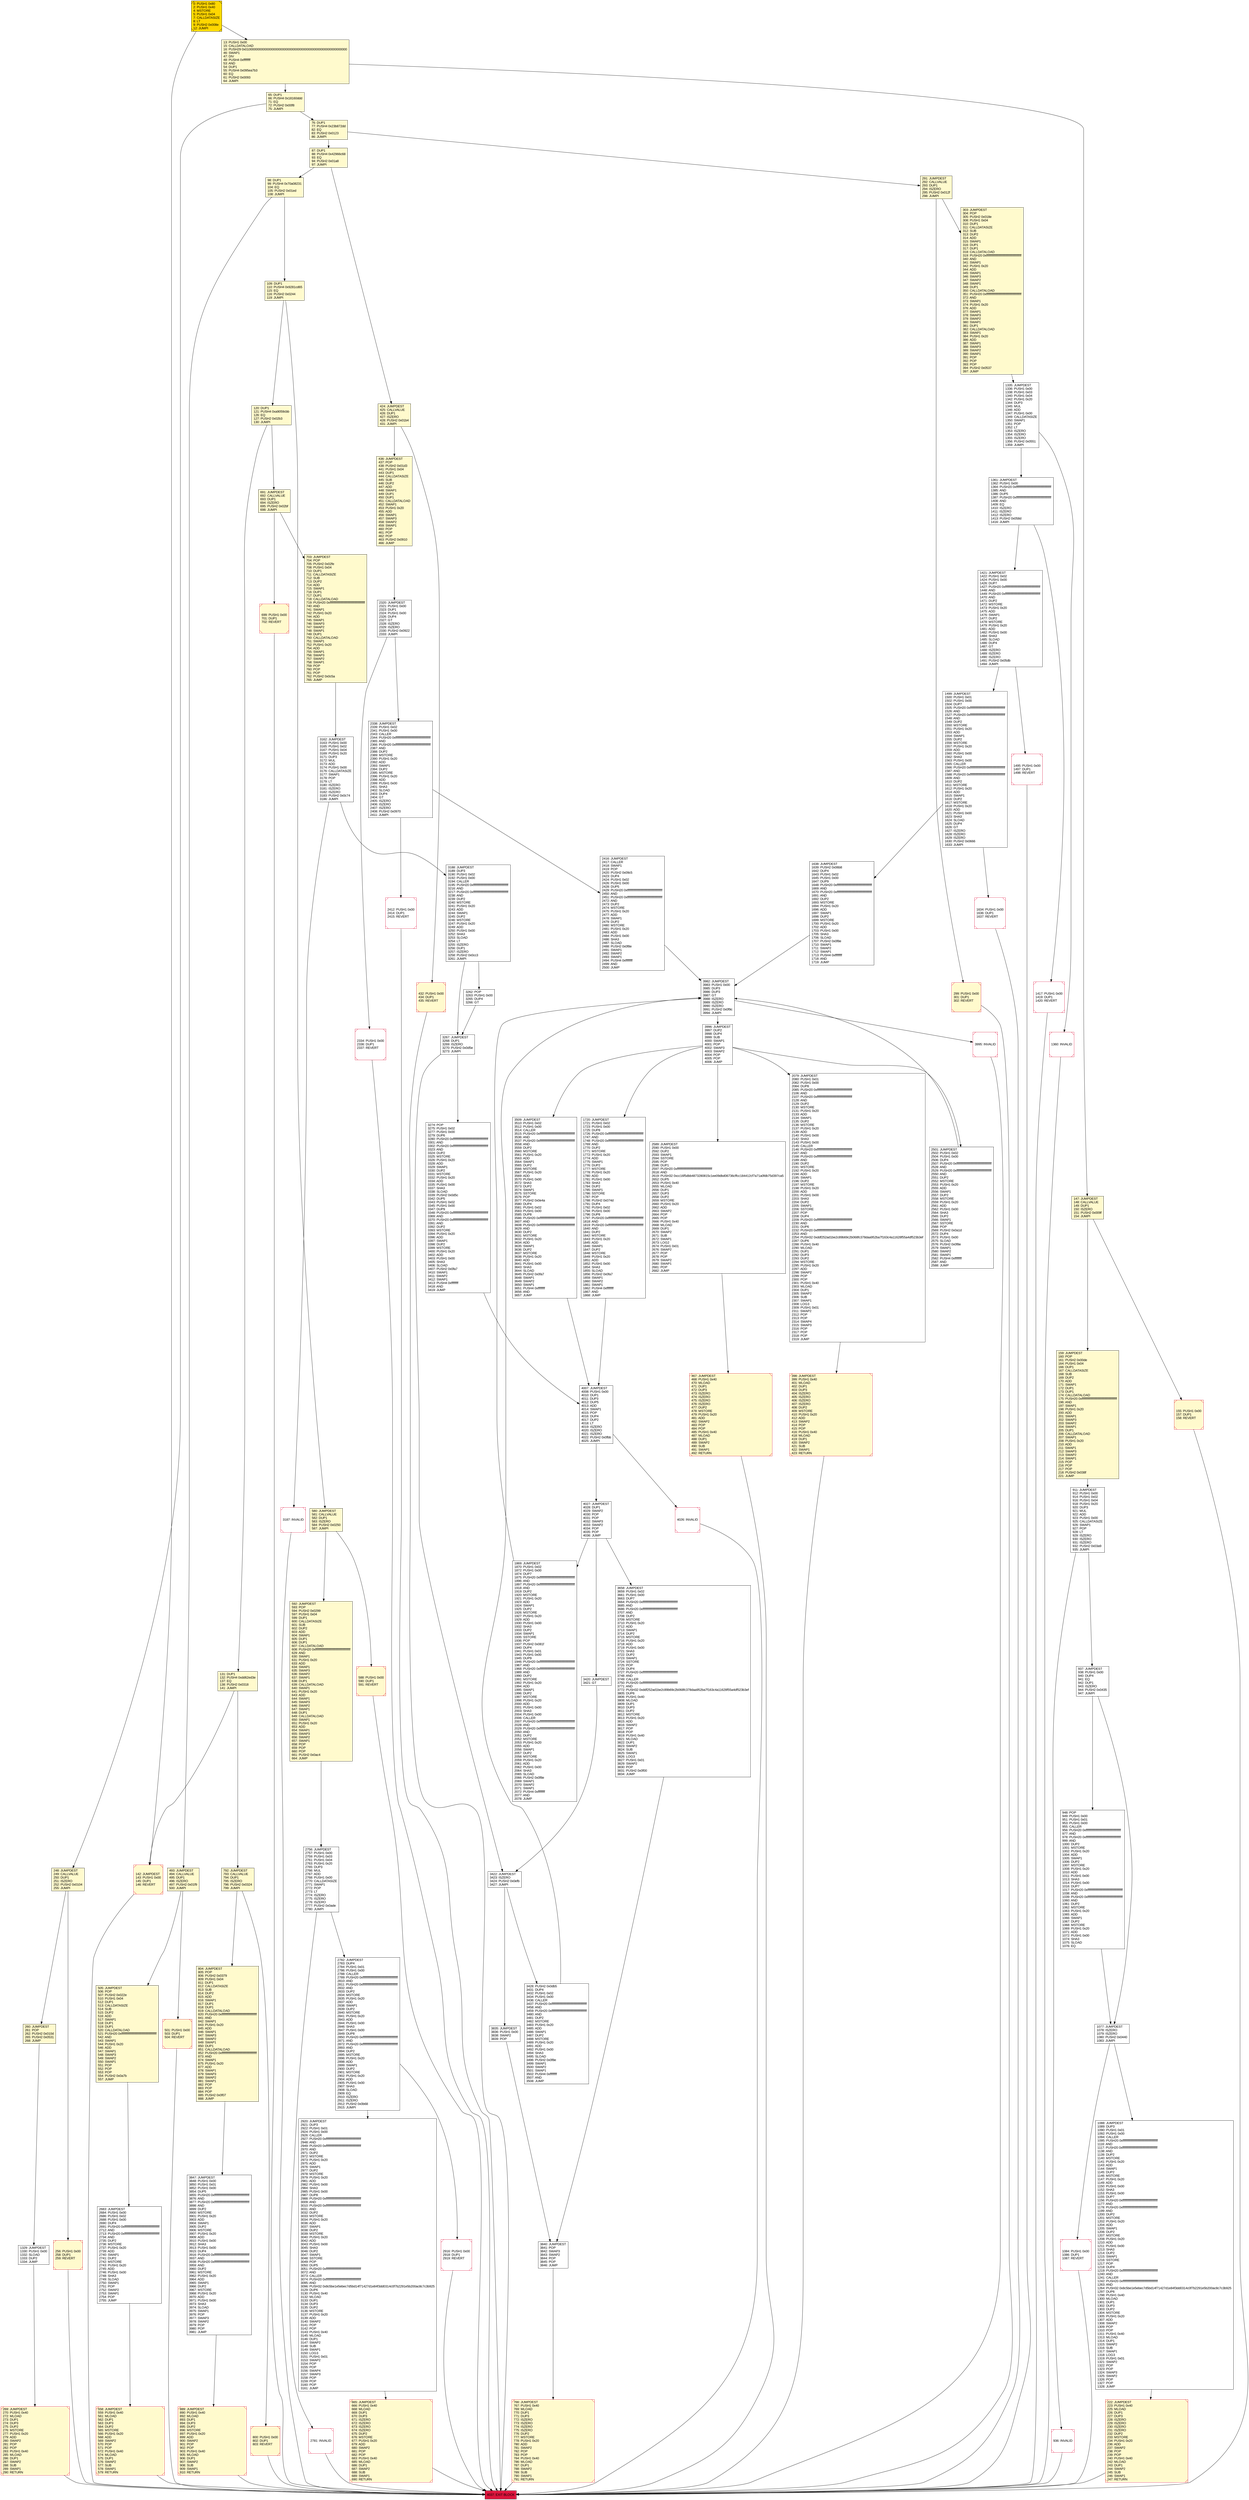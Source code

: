digraph G {
bgcolor=transparent rankdir=UD;
node [shape=box style=filled color=black fillcolor=white fontname=arial fontcolor=black];
1329 [label="1329: JUMPDEST\l1330: PUSH1 0x00\l1332: SLOAD\l1333: DUP2\l1334: JUMP\l" ];
3847 [label="3847: JUMPDEST\l3848: PUSH1 0x00\l3850: PUSH1 0x01\l3852: PUSH1 0x00\l3854: DUP5\l3855: PUSH20 0xffffffffffffffffffffffffffffffffffffffff\l3876: AND\l3877: PUSH20 0xffffffffffffffffffffffffffffffffffffffff\l3898: AND\l3899: DUP2\l3900: MSTORE\l3901: PUSH1 0x20\l3903: ADD\l3904: SWAP1\l3905: DUP2\l3906: MSTORE\l3907: PUSH1 0x20\l3909: ADD\l3910: PUSH1 0x00\l3912: SHA3\l3913: PUSH1 0x00\l3915: DUP4\l3916: PUSH20 0xffffffffffffffffffffffffffffffffffffffff\l3937: AND\l3938: PUSH20 0xffffffffffffffffffffffffffffffffffffffff\l3959: AND\l3960: DUP2\l3961: MSTORE\l3962: PUSH1 0x20\l3964: ADD\l3965: SWAP1\l3966: DUP2\l3967: MSTORE\l3968: PUSH1 0x20\l3970: ADD\l3971: PUSH1 0x00\l3973: SHA3\l3974: SLOAD\l3975: SWAP1\l3976: POP\l3977: SWAP3\l3978: SWAP2\l3979: POP\l3980: POP\l3981: JUMP\l" ];
800 [label="800: PUSH1 0x00\l802: DUP1\l803: REVERT\l" fillcolor=lemonchiffon shape=Msquare color=crimson ];
691 [label="691: JUMPDEST\l692: CALLVALUE\l693: DUP1\l694: ISZERO\l695: PUSH2 0x02bf\l698: JUMPI\l" fillcolor=lemonchiffon ];
1361 [label="1361: JUMPDEST\l1362: PUSH1 0x00\l1364: PUSH20 0xffffffffffffffffffffffffffffffffffffffff\l1385: AND\l1386: DUP5\l1387: PUSH20 0xffffffffffffffffffffffffffffffffffffffff\l1408: AND\l1409: EQ\l1410: ISZERO\l1411: ISZERO\l1412: ISZERO\l1413: PUSH2 0x058d\l1416: JUMPI\l" ];
4026 [label="4026: INVALID\l" shape=Msquare color=crimson ];
291 [label="291: JUMPDEST\l292: CALLVALUE\l293: DUP1\l294: ISZERO\l295: PUSH2 0x012f\l298: JUMPI\l" fillcolor=lemonchiffon ];
580 [label="580: JUMPDEST\l581: CALLVALUE\l582: DUP1\l583: ISZERO\l584: PUSH2 0x0250\l587: JUMPI\l" fillcolor=lemonchiffon ];
147 [label="147: JUMPDEST\l148: CALLVALUE\l149: DUP1\l150: ISZERO\l151: PUSH2 0x009f\l154: JUMPI\l" fillcolor=lemonchiffon ];
299 [label="299: PUSH1 0x00\l301: DUP1\l302: REVERT\l" fillcolor=lemonchiffon shape=Msquare color=crimson ];
142 [label="142: JUMPDEST\l143: PUSH1 0x00\l145: DUP1\l146: REVERT\l" fillcolor=lemonchiffon shape=Msquare color=crimson ];
2683 [label="2683: JUMPDEST\l2684: PUSH1 0x00\l2686: PUSH1 0x02\l2688: PUSH1 0x00\l2690: DUP4\l2691: PUSH20 0xffffffffffffffffffffffffffffffffffffffff\l2712: AND\l2713: PUSH20 0xffffffffffffffffffffffffffffffffffffffff\l2734: AND\l2735: DUP2\l2736: MSTORE\l2737: PUSH1 0x20\l2739: ADD\l2740: SWAP1\l2741: DUP2\l2742: MSTORE\l2743: PUSH1 0x20\l2745: ADD\l2746: PUSH1 0x00\l2748: SHA3\l2749: SLOAD\l2750: SWAP1\l2751: POP\l2752: SWAP2\l2753: SWAP1\l2754: POP\l2755: JUMP\l" ];
2920 [label="2920: JUMPDEST\l2921: DUP3\l2922: PUSH1 0x01\l2924: PUSH1 0x00\l2926: CALLER\l2927: PUSH20 0xffffffffffffffffffffffffffffffffffffffff\l2948: AND\l2949: PUSH20 0xffffffffffffffffffffffffffffffffffffffff\l2970: AND\l2971: DUP2\l2972: MSTORE\l2973: PUSH1 0x20\l2975: ADD\l2976: SWAP1\l2977: DUP2\l2978: MSTORE\l2979: PUSH1 0x20\l2981: ADD\l2982: PUSH1 0x00\l2984: SHA3\l2985: PUSH1 0x00\l2987: DUP8\l2988: PUSH20 0xffffffffffffffffffffffffffffffffffffffff\l3009: AND\l3010: PUSH20 0xffffffffffffffffffffffffffffffffffffffff\l3031: AND\l3032: DUP2\l3033: MSTORE\l3034: PUSH1 0x20\l3036: ADD\l3037: SWAP1\l3038: DUP2\l3039: MSTORE\l3040: PUSH1 0x20\l3042: ADD\l3043: PUSH1 0x00\l3045: SHA3\l3046: DUP2\l3047: SWAP1\l3048: SSTORE\l3049: POP\l3050: DUP5\l3051: PUSH20 0xffffffffffffffffffffffffffffffffffffffff\l3072: AND\l3073: CALLER\l3074: PUSH20 0xffffffffffffffffffffffffffffffffffffffff\l3095: AND\l3096: PUSH32 0x8c5be1e5ebec7d5bd14f71427d1e84f3dd0314c0f7b2291e5b200ac8c7c3b925\l3129: DUP6\l3130: PUSH1 0x40\l3132: MLOAD\l3133: DUP1\l3134: DUP3\l3135: DUP2\l3136: MSTORE\l3137: PUSH1 0x20\l3139: ADD\l3140: SWAP2\l3141: POP\l3142: POP\l3143: PUSH1 0x40\l3145: MLOAD\l3146: DUP1\l3147: SWAP2\l3148: SUB\l3149: SWAP1\l3150: LOG3\l3151: PUSH1 0x01\l3153: SWAP2\l3154: POP\l3155: POP\l3156: SWAP4\l3157: SWAP3\l3158: POP\l3159: POP\l3160: POP\l3161: JUMP\l" ];
3428 [label="3428: PUSH2 0x0db5\l3431: DUP4\l3432: PUSH1 0x02\l3434: PUSH1 0x00\l3436: CALLER\l3437: PUSH20 0xffffffffffffffffffffffffffffffffffffffff\l3458: AND\l3459: PUSH20 0xffffffffffffffffffffffffffffffffffffffff\l3480: AND\l3481: DUP2\l3482: MSTORE\l3483: PUSH1 0x20\l3485: ADD\l3486: SWAP1\l3487: DUP2\l3488: MSTORE\l3489: PUSH1 0x20\l3491: ADD\l3492: PUSH1 0x00\l3494: SHA3\l3495: SLOAD\l3496: PUSH2 0x0f8e\l3499: SWAP1\l3500: SWAP2\l3501: SWAP1\l3502: PUSH4 0xffffffff\l3507: AND\l3508: JUMP\l" ];
432 [label="432: PUSH1 0x00\l434: DUP1\l435: REVERT\l" fillcolor=lemonchiffon shape=Msquare color=crimson ];
1077 [label="1077: JUMPDEST\l1078: ISZERO\l1079: ISZERO\l1080: PUSH2 0x0440\l1083: JUMPI\l" ];
131 [label="131: DUP1\l132: PUSH4 0xdd62ed3e\l137: EQ\l138: PUSH2 0x0318\l141: JUMPI\l" fillcolor=lemonchiffon ];
936 [label="936: INVALID\l" shape=Msquare color=crimson ];
13 [label="13: PUSH1 0x00\l15: CALLDATALOAD\l16: PUSH29 0x0100000000000000000000000000000000000000000000000000000000\l46: SWAP1\l47: DIV\l48: PUSH4 0xffffffff\l53: AND\l54: DUP1\l55: PUSH4 0x095ea7b3\l60: EQ\l61: PUSH2 0x0093\l64: JUMPI\l" fillcolor=lemonchiffon ];
699 [label="699: PUSH1 0x00\l701: DUP1\l702: REVERT\l" fillcolor=lemonchiffon shape=Msquare color=crimson ];
558 [label="558: JUMPDEST\l559: PUSH1 0x40\l561: MLOAD\l562: DUP1\l563: DUP3\l564: DUP2\l565: MSTORE\l566: PUSH1 0x20\l568: ADD\l569: SWAP2\l570: POP\l571: POP\l572: PUSH1 0x40\l574: MLOAD\l575: DUP1\l576: SWAP2\l577: SUB\l578: SWAP1\l579: RETURN\l" fillcolor=lemonchiffon shape=Msquare color=crimson ];
1084 [label="1084: PUSH1 0x00\l1086: DUP1\l1087: REVERT\l" shape=Msquare color=crimson ];
4007 [label="4007: JUMPDEST\l4008: PUSH1 0x00\l4010: DUP1\l4011: DUP3\l4012: DUP5\l4013: ADD\l4014: SWAP1\l4015: POP\l4016: DUP4\l4017: DUP2\l4018: LT\l4019: ISZERO\l4020: ISZERO\l4021: ISZERO\l4022: PUSH2 0x0fbb\l4025: JUMPI\l" ];
592 [label="592: JUMPDEST\l593: POP\l594: PUSH2 0x0299\l597: PUSH1 0x04\l599: DUP1\l600: CALLDATASIZE\l601: SUB\l602: DUP2\l603: ADD\l604: SWAP1\l605: DUP1\l606: DUP1\l607: CALLDATALOAD\l608: PUSH20 0xffffffffffffffffffffffffffffffffffffffff\l629: AND\l630: SWAP1\l631: PUSH1 0x20\l633: ADD\l634: SWAP1\l635: SWAP3\l636: SWAP2\l637: SWAP1\l638: DUP1\l639: CALLDATALOAD\l640: SWAP1\l641: PUSH1 0x20\l643: ADD\l644: SWAP1\l645: SWAP3\l646: SWAP2\l647: SWAP1\l648: DUP1\l649: CALLDATALOAD\l650: SWAP1\l651: PUSH1 0x20\l653: ADD\l654: SWAP1\l655: SWAP3\l656: SWAP2\l657: SWAP1\l658: POP\l659: POP\l660: POP\l661: PUSH2 0x0ac4\l664: JUMP\l" fillcolor=lemonchiffon ];
792 [label="792: JUMPDEST\l793: CALLVALUE\l794: DUP1\l795: ISZERO\l796: PUSH2 0x0324\l799: JUMPI\l" fillcolor=lemonchiffon ];
256 [label="256: PUSH1 0x00\l258: DUP1\l259: REVERT\l" fillcolor=lemonchiffon shape=Msquare color=crimson ];
98 [label="98: DUP1\l99: PUSH4 0x70a08231\l104: EQ\l105: PUSH2 0x01ed\l108: JUMPI\l" fillcolor=lemonchiffon ];
3422 [label="3422: JUMPDEST\l3423: ISZERO\l3424: PUSH2 0x0efb\l3427: JUMPI\l" ];
3995 [label="3995: INVALID\l" shape=Msquare color=crimson ];
109 [label="109: DUP1\l110: PUSH4 0x9281cd65\l115: EQ\l116: PUSH2 0x0244\l119: JUMPI\l" fillcolor=lemonchiffon ];
665 [label="665: JUMPDEST\l666: PUSH1 0x40\l668: MLOAD\l669: DUP1\l670: DUP3\l671: ISZERO\l672: ISZERO\l673: ISZERO\l674: ISZERO\l675: DUP2\l676: MSTORE\l677: PUSH1 0x20\l679: ADD\l680: SWAP2\l681: POP\l682: POP\l683: PUSH1 0x40\l685: MLOAD\l686: DUP1\l687: SWAP2\l688: SUB\l689: SWAP1\l690: RETURN\l" fillcolor=lemonchiffon shape=Msquare color=crimson ];
3996 [label="3996: JUMPDEST\l3997: DUP2\l3998: DUP4\l3999: SUB\l4000: SWAP1\l4001: POP\l4002: SWAP3\l4003: SWAP2\l4004: POP\l4005: POP\l4006: JUMP\l" ];
3840 [label="3840: JUMPDEST\l3841: POP\l3842: SWAP3\l3843: SWAP2\l3844: POP\l3845: POP\l3846: JUMP\l" ];
1417 [label="1417: PUSH1 0x00\l1419: DUP1\l1420: REVERT\l" shape=Msquare color=crimson ];
436 [label="436: JUMPDEST\l437: POP\l438: PUSH2 0x01d3\l441: PUSH1 0x04\l443: DUP1\l444: CALLDATASIZE\l445: SUB\l446: DUP2\l447: ADD\l448: SWAP1\l449: DUP1\l450: DUP1\l451: CALLDATALOAD\l452: SWAP1\l453: PUSH1 0x20\l455: ADD\l456: SWAP1\l457: SWAP3\l458: SWAP2\l459: SWAP1\l460: POP\l461: POP\l462: POP\l463: PUSH2 0x0910\l466: JUMP\l" fillcolor=lemonchiffon ];
2338 [label="2338: JUMPDEST\l2339: PUSH1 0x02\l2341: PUSH1 0x00\l2343: CALLER\l2344: PUSH20 0xffffffffffffffffffffffffffffffffffffffff\l2365: AND\l2366: PUSH20 0xffffffffffffffffffffffffffffffffffffffff\l2387: AND\l2388: DUP2\l2389: MSTORE\l2390: PUSH1 0x20\l2392: ADD\l2393: SWAP1\l2394: DUP2\l2395: MSTORE\l2396: PUSH1 0x20\l2398: ADD\l2399: PUSH1 0x00\l2401: SHA3\l2402: SLOAD\l2403: DUP4\l2404: GT\l2405: ISZERO\l2406: ISZERO\l2407: ISZERO\l2408: PUSH2 0x0970\l2411: JUMPI\l" ];
937 [label="937: JUMPDEST\l938: PUSH1 0x00\l940: DUP4\l941: EQ\l942: DUP1\l943: ISZERO\l944: PUSH2 0x0435\l947: JUMPI\l" ];
398 [label="398: JUMPDEST\l399: PUSH1 0x40\l401: MLOAD\l402: DUP1\l403: DUP3\l404: ISZERO\l405: ISZERO\l406: ISZERO\l407: ISZERO\l408: DUP2\l409: MSTORE\l410: PUSH1 0x20\l412: ADD\l413: SWAP2\l414: POP\l415: POP\l416: PUSH1 0x40\l418: MLOAD\l419: DUP1\l420: SWAP2\l421: SUB\l422: SWAP1\l423: RETURN\l" fillcolor=lemonchiffon shape=Msquare color=crimson ];
2501 [label="2501: JUMPDEST\l2502: PUSH1 0x02\l2504: PUSH1 0x00\l2506: DUP4\l2507: PUSH20 0xffffffffffffffffffffffffffffffffffffffff\l2528: AND\l2529: PUSH20 0xffffffffffffffffffffffffffffffffffffffff\l2550: AND\l2551: DUP2\l2552: MSTORE\l2553: PUSH1 0x20\l2555: ADD\l2556: SWAP1\l2557: DUP2\l2558: MSTORE\l2559: PUSH1 0x20\l2561: ADD\l2562: PUSH1 0x00\l2564: SHA3\l2565: DUP2\l2566: SWAP1\l2567: SSTORE\l2568: POP\l2569: PUSH2 0x0a1d\l2572: DUP4\l2573: PUSH1 0x00\l2575: SLOAD\l2576: PUSH2 0x0f8e\l2579: SWAP1\l2580: SWAP2\l2581: SWAP1\l2582: PUSH4 0xffffffff\l2587: AND\l2588: JUMP\l" ];
3509 [label="3509: JUMPDEST\l3510: PUSH1 0x02\l3512: PUSH1 0x00\l3514: CALLER\l3515: PUSH20 0xffffffffffffffffffffffffffffffffffffffff\l3536: AND\l3537: PUSH20 0xffffffffffffffffffffffffffffffffffffffff\l3558: AND\l3559: DUP2\l3560: MSTORE\l3561: PUSH1 0x20\l3563: ADD\l3564: SWAP1\l3565: DUP2\l3566: MSTORE\l3567: PUSH1 0x20\l3569: ADD\l3570: PUSH1 0x00\l3572: SHA3\l3573: DUP2\l3574: SWAP1\l3575: SSTORE\l3576: POP\l3577: PUSH2 0x0e4a\l3580: DUP4\l3581: PUSH1 0x02\l3583: PUSH1 0x00\l3585: DUP8\l3586: PUSH20 0xffffffffffffffffffffffffffffffffffffffff\l3607: AND\l3608: PUSH20 0xffffffffffffffffffffffffffffffffffffffff\l3629: AND\l3630: DUP2\l3631: MSTORE\l3632: PUSH1 0x20\l3634: ADD\l3635: SWAP1\l3636: DUP2\l3637: MSTORE\l3638: PUSH1 0x20\l3640: ADD\l3641: PUSH1 0x00\l3643: SHA3\l3644: SLOAD\l3645: PUSH2 0x0fa7\l3648: SWAP1\l3649: SWAP2\l3650: SWAP1\l3651: PUSH4 0xffffffff\l3656: AND\l3657: JUMP\l" ];
2782 [label="2782: JUMPDEST\l2783: DUP4\l2784: PUSH1 0x01\l2786: PUSH1 0x00\l2788: CALLER\l2789: PUSH20 0xffffffffffffffffffffffffffffffffffffffff\l2810: AND\l2811: PUSH20 0xffffffffffffffffffffffffffffffffffffffff\l2832: AND\l2833: DUP2\l2834: MSTORE\l2835: PUSH1 0x20\l2837: ADD\l2838: SWAP1\l2839: DUP2\l2840: MSTORE\l2841: PUSH1 0x20\l2843: ADD\l2844: PUSH1 0x00\l2846: SHA3\l2847: PUSH1 0x00\l2849: DUP8\l2850: PUSH20 0xffffffffffffffffffffffffffffffffffffffff\l2871: AND\l2872: PUSH20 0xffffffffffffffffffffffffffffffffffffffff\l2893: AND\l2894: DUP2\l2895: MSTORE\l2896: PUSH1 0x20\l2898: ADD\l2899: SWAP1\l2900: DUP2\l2901: MSTORE\l2902: PUSH1 0x20\l2904: ADD\l2905: PUSH1 0x00\l2907: SHA3\l2908: SLOAD\l2909: EQ\l2910: ISZERO\l2911: ISZERO\l2912: PUSH2 0x0b68\l2915: JUMPI\l" ];
1499 [label="1499: JUMPDEST\l1500: PUSH1 0x01\l1502: PUSH1 0x00\l1504: DUP7\l1505: PUSH20 0xffffffffffffffffffffffffffffffffffffffff\l1526: AND\l1527: PUSH20 0xffffffffffffffffffffffffffffffffffffffff\l1548: AND\l1549: DUP2\l1550: MSTORE\l1551: PUSH1 0x20\l1553: ADD\l1554: SWAP1\l1555: DUP2\l1556: MSTORE\l1557: PUSH1 0x20\l1559: ADD\l1560: PUSH1 0x00\l1562: SHA3\l1563: PUSH1 0x00\l1565: CALLER\l1566: PUSH20 0xffffffffffffffffffffffffffffffffffffffff\l1587: AND\l1588: PUSH20 0xffffffffffffffffffffffffffffffffffffffff\l1609: AND\l1610: DUP2\l1611: MSTORE\l1612: PUSH1 0x20\l1614: ADD\l1615: SWAP1\l1616: DUP2\l1617: MSTORE\l1618: PUSH1 0x20\l1620: ADD\l1621: PUSH1 0x00\l1623: SHA3\l1624: SLOAD\l1625: DUP4\l1626: GT\l1627: ISZERO\l1628: ISZERO\l1629: ISZERO\l1630: PUSH2 0x0666\l1633: JUMPI\l" ];
1720 [label="1720: JUMPDEST\l1721: PUSH1 0x02\l1723: PUSH1 0x00\l1725: DUP8\l1726: PUSH20 0xffffffffffffffffffffffffffffffffffffffff\l1747: AND\l1748: PUSH20 0xffffffffffffffffffffffffffffffffffffffff\l1769: AND\l1770: DUP2\l1771: MSTORE\l1772: PUSH1 0x20\l1774: ADD\l1775: SWAP1\l1776: DUP2\l1777: MSTORE\l1778: PUSH1 0x20\l1780: ADD\l1781: PUSH1 0x00\l1783: SHA3\l1784: DUP2\l1785: SWAP1\l1786: SSTORE\l1787: POP\l1788: PUSH2 0x074d\l1791: DUP4\l1792: PUSH1 0x02\l1794: PUSH1 0x00\l1796: DUP8\l1797: PUSH20 0xffffffffffffffffffffffffffffffffffffffff\l1818: AND\l1819: PUSH20 0xffffffffffffffffffffffffffffffffffffffff\l1840: AND\l1841: DUP2\l1842: MSTORE\l1843: PUSH1 0x20\l1845: ADD\l1846: SWAP1\l1847: DUP2\l1848: MSTORE\l1849: PUSH1 0x20\l1851: ADD\l1852: PUSH1 0x00\l1854: SHA3\l1855: SLOAD\l1856: PUSH2 0x0fa7\l1859: SWAP1\l1860: SWAP2\l1861: SWAP1\l1862: PUSH4 0xffffffff\l1867: AND\l1868: JUMP\l" ];
948 [label="948: POP\l949: PUSH1 0x00\l951: PUSH1 0x01\l953: PUSH1 0x00\l955: CALLER\l956: PUSH20 0xffffffffffffffffffffffffffffffffffffffff\l977: AND\l978: PUSH20 0xffffffffffffffffffffffffffffffffffffffff\l999: AND\l1000: DUP2\l1001: MSTORE\l1002: PUSH1 0x20\l1004: ADD\l1005: SWAP1\l1006: DUP2\l1007: MSTORE\l1008: PUSH1 0x20\l1010: ADD\l1011: PUSH1 0x00\l1013: SHA3\l1014: PUSH1 0x00\l1016: DUP7\l1017: PUSH20 0xffffffffffffffffffffffffffffffffffffffff\l1038: AND\l1039: PUSH20 0xffffffffffffffffffffffffffffffffffffffff\l1060: AND\l1061: DUP2\l1062: MSTORE\l1063: PUSH1 0x20\l1065: ADD\l1066: SWAP1\l1067: DUP2\l1068: MSTORE\l1069: PUSH1 0x20\l1071: ADD\l1072: PUSH1 0x00\l1074: SHA3\l1075: SLOAD\l1076: EQ\l" ];
1638 [label="1638: JUMPDEST\l1639: PUSH2 0x06b8\l1642: DUP4\l1643: PUSH1 0x02\l1645: PUSH1 0x00\l1647: DUP9\l1648: PUSH20 0xffffffffffffffffffffffffffffffffffffffff\l1669: AND\l1670: PUSH20 0xffffffffffffffffffffffffffffffffffffffff\l1691: AND\l1692: DUP2\l1693: MSTORE\l1694: PUSH1 0x20\l1696: ADD\l1697: SWAP1\l1698: DUP2\l1699: MSTORE\l1700: PUSH1 0x20\l1702: ADD\l1703: PUSH1 0x00\l1705: SHA3\l1706: SLOAD\l1707: PUSH2 0x0f8e\l1710: SWAP1\l1711: SWAP2\l1712: SWAP1\l1713: PUSH4 0xffffffff\l1718: AND\l1719: JUMP\l" ];
155 [label="155: PUSH1 0x00\l157: DUP1\l158: REVERT\l" fillcolor=lemonchiffon shape=Msquare color=crimson ];
804 [label="804: JUMPDEST\l805: POP\l806: PUSH2 0x0379\l809: PUSH1 0x04\l811: DUP1\l812: CALLDATASIZE\l813: SUB\l814: DUP2\l815: ADD\l816: SWAP1\l817: DUP1\l818: DUP1\l819: CALLDATALOAD\l820: PUSH20 0xffffffffffffffffffffffffffffffffffffffff\l841: AND\l842: SWAP1\l843: PUSH1 0x20\l845: ADD\l846: SWAP1\l847: SWAP3\l848: SWAP2\l849: SWAP1\l850: DUP1\l851: CALLDATALOAD\l852: PUSH20 0xffffffffffffffffffffffffffffffffffffffff\l873: AND\l874: SWAP1\l875: PUSH1 0x20\l877: ADD\l878: SWAP1\l879: SWAP3\l880: SWAP2\l881: SWAP1\l882: POP\l883: POP\l884: POP\l885: PUSH2 0x0f07\l888: JUMP\l" fillcolor=lemonchiffon ];
269 [label="269: JUMPDEST\l270: PUSH1 0x40\l272: MLOAD\l273: DUP1\l274: DUP3\l275: DUP2\l276: MSTORE\l277: PUSH1 0x20\l279: ADD\l280: SWAP2\l281: POP\l282: POP\l283: PUSH1 0x40\l285: MLOAD\l286: DUP1\l287: SWAP2\l288: SUB\l289: SWAP1\l290: RETURN\l" fillcolor=lemonchiffon shape=Msquare color=crimson ];
2334 [label="2334: PUSH1 0x00\l2336: DUP1\l2337: REVERT\l" shape=Msquare color=crimson ];
3274 [label="3274: POP\l3275: PUSH1 0x02\l3277: PUSH1 0x00\l3279: DUP6\l3280: PUSH20 0xffffffffffffffffffffffffffffffffffffffff\l3301: AND\l3302: PUSH20 0xffffffffffffffffffffffffffffffffffffffff\l3323: AND\l3324: DUP2\l3325: MSTORE\l3326: PUSH1 0x20\l3328: ADD\l3329: SWAP1\l3330: DUP2\l3331: MSTORE\l3332: PUSH1 0x20\l3334: ADD\l3335: PUSH1 0x00\l3337: SHA3\l3338: SLOAD\l3339: PUSH2 0x0d5c\l3342: DUP5\l3343: PUSH1 0x02\l3345: PUSH1 0x00\l3347: DUP9\l3348: PUSH20 0xffffffffffffffffffffffffffffffffffffffff\l3369: AND\l3370: PUSH20 0xffffffffffffffffffffffffffffffffffffffff\l3391: AND\l3392: DUP2\l3393: MSTORE\l3394: PUSH1 0x20\l3396: ADD\l3397: SWAP1\l3398: DUP2\l3399: MSTORE\l3400: PUSH1 0x20\l3402: ADD\l3403: PUSH1 0x00\l3405: SHA3\l3406: SLOAD\l3407: PUSH2 0x0fa7\l3410: SWAP1\l3411: SWAP2\l3412: SWAP1\l3413: PUSH4 0xffffffff\l3418: AND\l3419: JUMP\l" ];
766 [label="766: JUMPDEST\l767: PUSH1 0x40\l769: MLOAD\l770: DUP1\l771: DUP3\l772: ISZERO\l773: ISZERO\l774: ISZERO\l775: ISZERO\l776: DUP2\l777: MSTORE\l778: PUSH1 0x20\l780: ADD\l781: SWAP2\l782: POP\l783: POP\l784: PUSH1 0x40\l786: MLOAD\l787: DUP1\l788: SWAP2\l789: SUB\l790: SWAP1\l791: RETURN\l" fillcolor=lemonchiffon shape=Msquare color=crimson ];
1634 [label="1634: PUSH1 0x00\l1636: DUP1\l1637: REVERT\l" shape=Msquare color=crimson ];
4037 [label="4037: EXIT BLOCK\l" fillcolor=crimson ];
703 [label="703: JUMPDEST\l704: POP\l705: PUSH2 0x02fe\l708: PUSH1 0x04\l710: DUP1\l711: CALLDATASIZE\l712: SUB\l713: DUP2\l714: ADD\l715: SWAP1\l716: DUP1\l717: DUP1\l718: CALLDATALOAD\l719: PUSH20 0xffffffffffffffffffffffffffffffffffffffff\l740: AND\l741: SWAP1\l742: PUSH1 0x20\l744: ADD\l745: SWAP1\l746: SWAP3\l747: SWAP2\l748: SWAP1\l749: DUP1\l750: CALLDATALOAD\l751: SWAP1\l752: PUSH1 0x20\l754: ADD\l755: SWAP1\l756: SWAP3\l757: SWAP2\l758: SWAP1\l759: POP\l760: POP\l761: POP\l762: PUSH2 0x0c5a\l765: JUMP\l" fillcolor=lemonchiffon ];
2916 [label="2916: PUSH1 0x00\l2918: DUP1\l2919: REVERT\l" shape=Msquare color=crimson ];
493 [label="493: JUMPDEST\l494: CALLVALUE\l495: DUP1\l496: ISZERO\l497: PUSH2 0x01f9\l500: JUMPI\l" fillcolor=lemonchiffon ];
1088 [label="1088: JUMPDEST\l1089: DUP3\l1090: PUSH1 0x01\l1092: PUSH1 0x00\l1094: CALLER\l1095: PUSH20 0xffffffffffffffffffffffffffffffffffffffff\l1116: AND\l1117: PUSH20 0xffffffffffffffffffffffffffffffffffffffff\l1138: AND\l1139: DUP2\l1140: MSTORE\l1141: PUSH1 0x20\l1143: ADD\l1144: SWAP1\l1145: DUP2\l1146: MSTORE\l1147: PUSH1 0x20\l1149: ADD\l1150: PUSH1 0x00\l1152: SHA3\l1153: PUSH1 0x00\l1155: DUP7\l1156: PUSH20 0xffffffffffffffffffffffffffffffffffffffff\l1177: AND\l1178: PUSH20 0xffffffffffffffffffffffffffffffffffffffff\l1199: AND\l1200: DUP2\l1201: MSTORE\l1202: PUSH1 0x20\l1204: ADD\l1205: SWAP1\l1206: DUP2\l1207: MSTORE\l1208: PUSH1 0x20\l1210: ADD\l1211: PUSH1 0x00\l1213: SHA3\l1214: DUP2\l1215: SWAP1\l1216: SSTORE\l1217: POP\l1218: DUP4\l1219: PUSH20 0xffffffffffffffffffffffffffffffffffffffff\l1240: AND\l1241: CALLER\l1242: PUSH20 0xffffffffffffffffffffffffffffffffffffffff\l1263: AND\l1264: PUSH32 0x8c5be1e5ebec7d5bd14f71427d1e84f3dd0314c0f7b2291e5b200ac8c7c3b925\l1297: DUP6\l1298: PUSH1 0x40\l1300: MLOAD\l1301: DUP1\l1302: DUP3\l1303: DUP2\l1304: MSTORE\l1305: PUSH1 0x20\l1307: ADD\l1308: SWAP2\l1309: POP\l1310: POP\l1311: PUSH1 0x40\l1313: MLOAD\l1314: DUP1\l1315: SWAP2\l1316: SUB\l1317: SWAP1\l1318: LOG3\l1319: PUSH1 0x01\l1321: SWAP2\l1322: POP\l1323: POP\l1324: SWAP3\l1325: SWAP2\l1326: POP\l1327: POP\l1328: JUMP\l" ];
889 [label="889: JUMPDEST\l890: PUSH1 0x40\l892: MLOAD\l893: DUP1\l894: DUP3\l895: DUP2\l896: MSTORE\l897: PUSH1 0x20\l899: ADD\l900: SWAP2\l901: POP\l902: POP\l903: PUSH1 0x40\l905: MLOAD\l906: DUP1\l907: SWAP2\l908: SUB\l909: SWAP1\l910: RETURN\l" fillcolor=lemonchiffon shape=Msquare color=crimson ];
65 [label="65: DUP1\l66: PUSH4 0x18160ddd\l71: EQ\l72: PUSH2 0x00f8\l75: JUMPI\l" fillcolor=lemonchiffon ];
1869 [label="1869: JUMPDEST\l1870: PUSH1 0x02\l1872: PUSH1 0x00\l1874: DUP7\l1875: PUSH20 0xffffffffffffffffffffffffffffffffffffffff\l1896: AND\l1897: PUSH20 0xffffffffffffffffffffffffffffffffffffffff\l1918: AND\l1919: DUP2\l1920: MSTORE\l1921: PUSH1 0x20\l1923: ADD\l1924: SWAP1\l1925: DUP2\l1926: MSTORE\l1927: PUSH1 0x20\l1929: ADD\l1930: PUSH1 0x00\l1932: SHA3\l1933: DUP2\l1934: SWAP1\l1935: SSTORE\l1936: POP\l1937: PUSH2 0x081f\l1940: DUP4\l1941: PUSH1 0x01\l1943: PUSH1 0x00\l1945: DUP9\l1946: PUSH20 0xffffffffffffffffffffffffffffffffffffffff\l1967: AND\l1968: PUSH20 0xffffffffffffffffffffffffffffffffffffffff\l1989: AND\l1990: DUP2\l1991: MSTORE\l1992: PUSH1 0x20\l1994: ADD\l1995: SWAP1\l1996: DUP2\l1997: MSTORE\l1998: PUSH1 0x20\l2000: ADD\l2001: PUSH1 0x00\l2003: SHA3\l2004: PUSH1 0x00\l2006: CALLER\l2007: PUSH20 0xffffffffffffffffffffffffffffffffffffffff\l2028: AND\l2029: PUSH20 0xffffffffffffffffffffffffffffffffffffffff\l2050: AND\l2051: DUP2\l2052: MSTORE\l2053: PUSH1 0x20\l2055: ADD\l2056: SWAP1\l2057: DUP2\l2058: MSTORE\l2059: PUSH1 0x20\l2061: ADD\l2062: PUSH1 0x00\l2064: SHA3\l2065: SLOAD\l2066: PUSH2 0x0f8e\l2069: SWAP1\l2070: SWAP2\l2071: SWAP1\l2072: PUSH4 0xffffffff\l2077: AND\l2078: JUMP\l" ];
3982 [label="3982: JUMPDEST\l3983: PUSH1 0x00\l3985: DUP3\l3986: DUP3\l3987: GT\l3988: ISZERO\l3989: ISZERO\l3990: ISZERO\l3991: PUSH2 0x0f9c\l3994: JUMPI\l" ];
3187 [label="3187: INVALID\l" shape=Msquare color=crimson ];
911 [label="911: JUMPDEST\l912: PUSH1 0x00\l914: PUSH1 0x02\l916: PUSH1 0x04\l918: PUSH1 0x20\l920: DUP3\l921: MUL\l922: ADD\l923: PUSH1 0x00\l925: CALLDATASIZE\l926: SWAP1\l927: POP\l928: LT\l929: ISZERO\l930: ISZERO\l931: ISZERO\l932: PUSH2 0x03a9\l935: JUMPI\l" ];
1421 [label="1421: JUMPDEST\l1422: PUSH1 0x02\l1424: PUSH1 0x00\l1426: DUP7\l1427: PUSH20 0xffffffffffffffffffffffffffffffffffffffff\l1448: AND\l1449: PUSH20 0xffffffffffffffffffffffffffffffffffffffff\l1470: AND\l1471: DUP2\l1472: MSTORE\l1473: PUSH1 0x20\l1475: ADD\l1476: SWAP1\l1477: DUP2\l1478: MSTORE\l1479: PUSH1 0x20\l1481: ADD\l1482: PUSH1 0x00\l1484: SHA3\l1485: SLOAD\l1486: DUP4\l1487: GT\l1488: ISZERO\l1489: ISZERO\l1490: ISZERO\l1491: PUSH2 0x05db\l1494: JUMPI\l" ];
2412 [label="2412: PUSH1 0x00\l2414: DUP1\l2415: REVERT\l" shape=Msquare color=crimson ];
260 [label="260: JUMPDEST\l261: POP\l262: PUSH2 0x010d\l265: PUSH2 0x0531\l268: JUMP\l" fillcolor=lemonchiffon ];
501 [label="501: PUSH1 0x00\l503: DUP1\l504: REVERT\l" fillcolor=lemonchiffon shape=Msquare color=crimson ];
3262 [label="3262: POP\l3263: PUSH1 0x00\l3265: DUP4\l3266: GT\l" ];
4027 [label="4027: JUMPDEST\l4028: DUP1\l4029: SWAP2\l4030: POP\l4031: POP\l4032: SWAP3\l4033: SWAP2\l4034: POP\l4035: POP\l4036: JUMP\l" ];
3267 [label="3267: JUMPDEST\l3268: DUP1\l3269: ISZERO\l3270: PUSH2 0x0d5e\l3273: JUMPI\l" ];
424 [label="424: JUMPDEST\l425: CALLVALUE\l426: DUP1\l427: ISZERO\l428: PUSH2 0x01b4\l431: JUMPI\l" fillcolor=lemonchiffon ];
3162 [label="3162: JUMPDEST\l3163: PUSH1 0x00\l3165: PUSH1 0x02\l3167: PUSH1 0x04\l3169: PUSH1 0x20\l3171: DUP3\l3172: MUL\l3173: ADD\l3174: PUSH1 0x00\l3176: CALLDATASIZE\l3177: SWAP1\l3178: POP\l3179: LT\l3180: ISZERO\l3181: ISZERO\l3182: ISZERO\l3183: PUSH2 0x0c74\l3186: JUMPI\l" ];
3188 [label="3188: JUMPDEST\l3189: DUP3\l3190: PUSH1 0x02\l3192: PUSH1 0x00\l3194: CALLER\l3195: PUSH20 0xffffffffffffffffffffffffffffffffffffffff\l3216: AND\l3217: PUSH20 0xffffffffffffffffffffffffffffffffffffffff\l3238: AND\l3239: DUP2\l3240: MSTORE\l3241: PUSH1 0x20\l3243: ADD\l3244: SWAP1\l3245: DUP2\l3246: MSTORE\l3247: PUSH1 0x20\l3249: ADD\l3250: PUSH1 0x00\l3252: SHA3\l3253: SLOAD\l3254: LT\l3255: ISZERO\l3256: DUP1\l3257: ISZERO\l3258: PUSH2 0x0cc3\l3261: JUMPI\l" ];
2079 [label="2079: JUMPDEST\l2080: PUSH1 0x01\l2082: PUSH1 0x00\l2084: DUP8\l2085: PUSH20 0xffffffffffffffffffffffffffffffffffffffff\l2106: AND\l2107: PUSH20 0xffffffffffffffffffffffffffffffffffffffff\l2128: AND\l2129: DUP2\l2130: MSTORE\l2131: PUSH1 0x20\l2133: ADD\l2134: SWAP1\l2135: DUP2\l2136: MSTORE\l2137: PUSH1 0x20\l2139: ADD\l2140: PUSH1 0x00\l2142: SHA3\l2143: PUSH1 0x00\l2145: CALLER\l2146: PUSH20 0xffffffffffffffffffffffffffffffffffffffff\l2167: AND\l2168: PUSH20 0xffffffffffffffffffffffffffffffffffffffff\l2189: AND\l2190: DUP2\l2191: MSTORE\l2192: PUSH1 0x20\l2194: ADD\l2195: SWAP1\l2196: DUP2\l2197: MSTORE\l2198: PUSH1 0x20\l2200: ADD\l2201: PUSH1 0x00\l2203: SHA3\l2204: DUP2\l2205: SWAP1\l2206: SSTORE\l2207: POP\l2208: DUP4\l2209: PUSH20 0xffffffffffffffffffffffffffffffffffffffff\l2230: AND\l2231: DUP6\l2232: PUSH20 0xffffffffffffffffffffffffffffffffffffffff\l2253: AND\l2254: PUSH32 0xddf252ad1be2c89b69c2b068fc378daa952ba7f163c4a11628f55a4df523b3ef\l2287: DUP6\l2288: PUSH1 0x40\l2290: MLOAD\l2291: DUP1\l2292: DUP3\l2293: DUP2\l2294: MSTORE\l2295: PUSH1 0x20\l2297: ADD\l2298: SWAP2\l2299: POP\l2300: POP\l2301: PUSH1 0x40\l2303: MLOAD\l2304: DUP1\l2305: SWAP2\l2306: SUB\l2307: SWAP1\l2308: LOG3\l2309: PUSH1 0x01\l2311: SWAP2\l2312: POP\l2313: POP\l2314: SWAP4\l2315: SWAP3\l2316: POP\l2317: POP\l2318: POP\l2319: JUMP\l" ];
2320 [label="2320: JUMPDEST\l2321: PUSH1 0x00\l2323: DUP1\l2324: PUSH1 0x00\l2326: DUP4\l2327: GT\l2328: ISZERO\l2329: ISZERO\l2330: PUSH2 0x0922\l2333: JUMPI\l" ];
222 [label="222: JUMPDEST\l223: PUSH1 0x40\l225: MLOAD\l226: DUP1\l227: DUP3\l228: ISZERO\l229: ISZERO\l230: ISZERO\l231: ISZERO\l232: DUP2\l233: MSTORE\l234: PUSH1 0x20\l236: ADD\l237: SWAP2\l238: POP\l239: POP\l240: PUSH1 0x40\l242: MLOAD\l243: DUP1\l244: SWAP2\l245: SUB\l246: SWAP1\l247: RETURN\l" fillcolor=lemonchiffon shape=Msquare color=crimson ];
2781 [label="2781: INVALID\l" shape=Msquare color=crimson ];
248 [label="248: JUMPDEST\l249: CALLVALUE\l250: DUP1\l251: ISZERO\l252: PUSH2 0x0104\l255: JUMPI\l" fillcolor=lemonchiffon ];
159 [label="159: JUMPDEST\l160: POP\l161: PUSH2 0x00de\l164: PUSH1 0x04\l166: DUP1\l167: CALLDATASIZE\l168: SUB\l169: DUP2\l170: ADD\l171: SWAP1\l172: DUP1\l173: DUP1\l174: CALLDATALOAD\l175: PUSH20 0xffffffffffffffffffffffffffffffffffffffff\l196: AND\l197: SWAP1\l198: PUSH1 0x20\l200: ADD\l201: SWAP1\l202: SWAP3\l203: SWAP2\l204: SWAP1\l205: DUP1\l206: CALLDATALOAD\l207: SWAP1\l208: PUSH1 0x20\l210: ADD\l211: SWAP1\l212: SWAP3\l213: SWAP2\l214: SWAP1\l215: POP\l216: POP\l217: POP\l218: PUSH2 0x038f\l221: JUMP\l" fillcolor=lemonchiffon ];
3420 [label="3420: JUMPDEST\l3421: GT\l" ];
1335 [label="1335: JUMPDEST\l1336: PUSH1 0x00\l1338: PUSH1 0x03\l1340: PUSH1 0x04\l1342: PUSH1 0x20\l1344: DUP3\l1345: MUL\l1346: ADD\l1347: PUSH1 0x00\l1349: CALLDATASIZE\l1350: SWAP1\l1351: POP\l1352: LT\l1353: ISZERO\l1354: ISZERO\l1355: ISZERO\l1356: PUSH2 0x0551\l1359: JUMPI\l" ];
303 [label="303: JUMPDEST\l304: POP\l305: PUSH2 0x018e\l308: PUSH1 0x04\l310: DUP1\l311: CALLDATASIZE\l312: SUB\l313: DUP2\l314: ADD\l315: SWAP1\l316: DUP1\l317: DUP1\l318: CALLDATALOAD\l319: PUSH20 0xffffffffffffffffffffffffffffffffffffffff\l340: AND\l341: SWAP1\l342: PUSH1 0x20\l344: ADD\l345: SWAP1\l346: SWAP3\l347: SWAP2\l348: SWAP1\l349: DUP1\l350: CALLDATALOAD\l351: PUSH20 0xffffffffffffffffffffffffffffffffffffffff\l372: AND\l373: SWAP1\l374: PUSH1 0x20\l376: ADD\l377: SWAP1\l378: SWAP3\l379: SWAP2\l380: SWAP1\l381: DUP1\l382: CALLDATALOAD\l383: SWAP1\l384: PUSH1 0x20\l386: ADD\l387: SWAP1\l388: SWAP3\l389: SWAP2\l390: SWAP1\l391: POP\l392: POP\l393: POP\l394: PUSH2 0x0537\l397: JUMP\l" fillcolor=lemonchiffon ];
120 [label="120: DUP1\l121: PUSH4 0xa9059cbb\l126: EQ\l127: PUSH2 0x02b3\l130: JUMPI\l" fillcolor=lemonchiffon ];
505 [label="505: JUMPDEST\l506: POP\l507: PUSH2 0x022e\l510: PUSH1 0x04\l512: DUP1\l513: CALLDATASIZE\l514: SUB\l515: DUP2\l516: ADD\l517: SWAP1\l518: DUP1\l519: DUP1\l520: CALLDATALOAD\l521: PUSH20 0xffffffffffffffffffffffffffffffffffffffff\l542: AND\l543: SWAP1\l544: PUSH1 0x20\l546: ADD\l547: SWAP1\l548: SWAP3\l549: SWAP2\l550: SWAP1\l551: POP\l552: POP\l553: POP\l554: PUSH2 0x0a7b\l557: JUMP\l" fillcolor=lemonchiffon ];
588 [label="588: PUSH1 0x00\l590: DUP1\l591: REVERT\l" fillcolor=lemonchiffon shape=Msquare color=crimson ];
467 [label="467: JUMPDEST\l468: PUSH1 0x40\l470: MLOAD\l471: DUP1\l472: DUP3\l473: ISZERO\l474: ISZERO\l475: ISZERO\l476: ISZERO\l477: DUP2\l478: MSTORE\l479: PUSH1 0x20\l481: ADD\l482: SWAP2\l483: POP\l484: POP\l485: PUSH1 0x40\l487: MLOAD\l488: DUP1\l489: SWAP2\l490: SUB\l491: SWAP1\l492: RETURN\l" fillcolor=lemonchiffon shape=Msquare color=crimson ];
1360 [label="1360: INVALID\l" shape=Msquare color=crimson ];
2756 [label="2756: JUMPDEST\l2757: PUSH1 0x00\l2759: PUSH1 0x03\l2761: PUSH1 0x04\l2763: PUSH1 0x20\l2765: DUP3\l2766: MUL\l2767: ADD\l2768: PUSH1 0x00\l2770: CALLDATASIZE\l2771: SWAP1\l2772: POP\l2773: LT\l2774: ISZERO\l2775: ISZERO\l2776: ISZERO\l2777: PUSH2 0x0ade\l2780: JUMPI\l" ];
2589 [label="2589: JUMPDEST\l2590: PUSH1 0x00\l2592: DUP2\l2593: SWAP1\l2594: SSTORE\l2595: POP\l2596: DUP1\l2597: PUSH20 0xffffffffffffffffffffffffffffffffffffffff\l2618: AND\l2619: PUSH32 0xcc16f5dbb4873280815c1ee09dbd06736cffcc184412cf7a71a0fdb75d397ca5\l2652: DUP5\l2653: PUSH1 0x40\l2655: MLOAD\l2656: DUP1\l2657: DUP3\l2658: DUP2\l2659: MSTORE\l2660: PUSH1 0x20\l2662: ADD\l2663: SWAP2\l2664: POP\l2665: POP\l2666: PUSH1 0x40\l2668: MLOAD\l2669: DUP1\l2670: SWAP2\l2671: SUB\l2672: SWAP1\l2673: LOG2\l2674: PUSH1 0x01\l2676: SWAP2\l2677: POP\l2678: POP\l2679: SWAP2\l2680: SWAP1\l2681: POP\l2682: JUMP\l" ];
0 [label="0: PUSH1 0x80\l2: PUSH1 0x40\l4: MSTORE\l5: PUSH1 0x04\l7: CALLDATASIZE\l8: LT\l9: PUSH2 0x008e\l12: JUMPI\l" fillcolor=lemonchiffon shape=Msquare fillcolor=gold ];
1495 [label="1495: PUSH1 0x00\l1497: DUP1\l1498: REVERT\l" shape=Msquare color=crimson ];
87 [label="87: DUP1\l88: PUSH4 0x42966c68\l93: EQ\l94: PUSH2 0x01a8\l97: JUMPI\l" fillcolor=lemonchiffon ];
3835 [label="3835: JUMPDEST\l3836: PUSH1 0x00\l3838: SWAP2\l3839: POP\l" ];
76 [label="76: DUP1\l77: PUSH4 0x23b872dd\l82: EQ\l83: PUSH2 0x0123\l86: JUMPI\l" fillcolor=lemonchiffon ];
2416 [label="2416: JUMPDEST\l2417: CALLER\l2418: SWAP1\l2419: POP\l2420: PUSH2 0x09c5\l2423: DUP4\l2424: PUSH1 0x02\l2426: PUSH1 0x00\l2428: DUP5\l2429: PUSH20 0xffffffffffffffffffffffffffffffffffffffff\l2450: AND\l2451: PUSH20 0xffffffffffffffffffffffffffffffffffffffff\l2472: AND\l2473: DUP2\l2474: MSTORE\l2475: PUSH1 0x20\l2477: ADD\l2478: SWAP1\l2479: DUP2\l2480: MSTORE\l2481: PUSH1 0x20\l2483: ADD\l2484: PUSH1 0x00\l2486: SHA3\l2487: SLOAD\l2488: PUSH2 0x0f8e\l2491: SWAP1\l2492: SWAP2\l2493: SWAP1\l2494: PUSH4 0xffffffff\l2499: AND\l2500: JUMP\l" ];
3658 [label="3658: JUMPDEST\l3659: PUSH1 0x02\l3661: PUSH1 0x00\l3663: DUP7\l3664: PUSH20 0xffffffffffffffffffffffffffffffffffffffff\l3685: AND\l3686: PUSH20 0xffffffffffffffffffffffffffffffffffffffff\l3707: AND\l3708: DUP2\l3709: MSTORE\l3710: PUSH1 0x20\l3712: ADD\l3713: SWAP1\l3714: DUP2\l3715: MSTORE\l3716: PUSH1 0x20\l3718: ADD\l3719: PUSH1 0x00\l3721: SHA3\l3722: DUP2\l3723: SWAP1\l3724: SSTORE\l3725: POP\l3726: DUP4\l3727: PUSH20 0xffffffffffffffffffffffffffffffffffffffff\l3748: AND\l3749: CALLER\l3750: PUSH20 0xffffffffffffffffffffffffffffffffffffffff\l3771: AND\l3772: PUSH32 0xddf252ad1be2c89b69c2b068fc378daa952ba7f163c4a11628f55a4df523b3ef\l3805: DUP6\l3806: PUSH1 0x40\l3808: MLOAD\l3809: DUP1\l3810: DUP3\l3811: DUP2\l3812: MSTORE\l3813: PUSH1 0x20\l3815: ADD\l3816: SWAP2\l3817: POP\l3818: POP\l3819: PUSH1 0x40\l3821: MLOAD\l3822: DUP1\l3823: SWAP2\l3824: SUB\l3825: SWAP1\l3826: LOG3\l3827: PUSH1 0x01\l3829: SWAP2\l3830: POP\l3831: PUSH2 0x0f00\l3834: JUMP\l" ];
2916 -> 4037;
303 -> 1335;
1499 -> 1638;
3162 -> 3188;
1335 -> 1360;
1634 -> 4037;
766 -> 4037;
2412 -> 4037;
3187 -> 4037;
3188 -> 3267;
889 -> 4037;
2683 -> 558;
3996 -> 3509;
3996 -> 2501;
13 -> 147;
4007 -> 4026;
2589 -> 467;
792 -> 804;
3996 -> 1720;
4027 -> 1869;
3274 -> 4007;
937 -> 1077;
1088 -> 222;
222 -> 4037;
65 -> 248;
580 -> 592;
588 -> 4037;
2920 -> 665;
467 -> 4037;
1360 -> 4037;
248 -> 260;
131 -> 792;
1421 -> 1495;
1329 -> 269;
4027 -> 3420;
3428 -> 3982;
800 -> 4037;
691 -> 703;
109 -> 120;
3847 -> 889;
3420 -> 3422;
436 -> 2320;
142 -> 4037;
299 -> 4037;
3996 -> 2589;
87 -> 98;
558 -> 4037;
1084 -> 4037;
3658 -> 3840;
3422 -> 3835;
2320 -> 2334;
665 -> 4037;
256 -> 4037;
3267 -> 3274;
3982 -> 3995;
2079 -> 398;
120 -> 691;
0 -> 13;
1335 -> 1361;
424 -> 436;
398 -> 4037;
2334 -> 4037;
3996 -> 2079;
269 -> 4037;
1499 -> 1634;
0 -> 142;
98 -> 109;
3262 -> 3267;
1869 -> 3982;
937 -> 948;
3188 -> 3262;
291 -> 299;
76 -> 87;
1077 -> 1084;
3162 -> 3187;
501 -> 4037;
493 -> 501;
2756 -> 2781;
131 -> 142;
691 -> 699;
703 -> 3162;
792 -> 800;
159 -> 911;
1720 -> 4007;
2781 -> 4037;
3422 -> 3428;
3509 -> 4007;
87 -> 424;
493 -> 505;
948 -> 1077;
4027 -> 3658;
109 -> 580;
1361 -> 1417;
65 -> 76;
147 -> 155;
1495 -> 4037;
2416 -> 3982;
2782 -> 2920;
804 -> 3847;
4026 -> 4037;
248 -> 256;
2756 -> 2782;
1361 -> 1421;
4007 -> 4027;
2338 -> 2416;
424 -> 432;
592 -> 2756;
2320 -> 2338;
13 -> 65;
936 -> 4037;
260 -> 1329;
432 -> 4037;
1077 -> 1088;
911 -> 936;
3835 -> 3840;
699 -> 4037;
505 -> 2683;
147 -> 159;
3995 -> 4037;
98 -> 493;
3840 -> 766;
580 -> 588;
3982 -> 3996;
291 -> 303;
1417 -> 4037;
2782 -> 2916;
3267 -> 3422;
1421 -> 1499;
1638 -> 3982;
2501 -> 3982;
76 -> 291;
911 -> 937;
2338 -> 2412;
120 -> 131;
155 -> 4037;
}